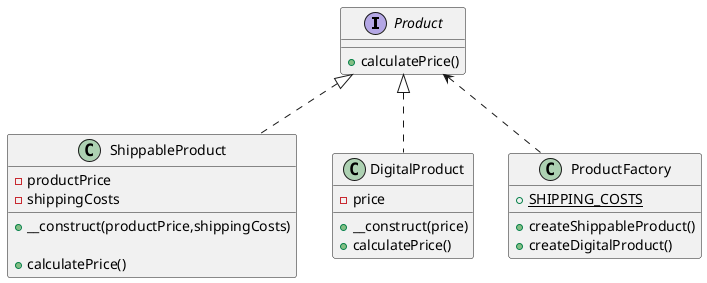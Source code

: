 @startuml
interface Product{
    + calculatePrice()
}

class ShippableProduct{
    - productPrice
    - shippingCosts

    + __construct(productPrice,shippingCosts)

   + calculatePrice()
}

class DigitalProduct{
    - price
    + __construct(price)
    + calculatePrice()
}

Product <|.. ShippableProduct
Product <|.. DigitalProduct

class ProductFactory{
    + {static} SHIPPING_COSTS
    + createShippableProduct()
    + createDigitalProduct()
}

Product <.. ProductFactory
@enduml